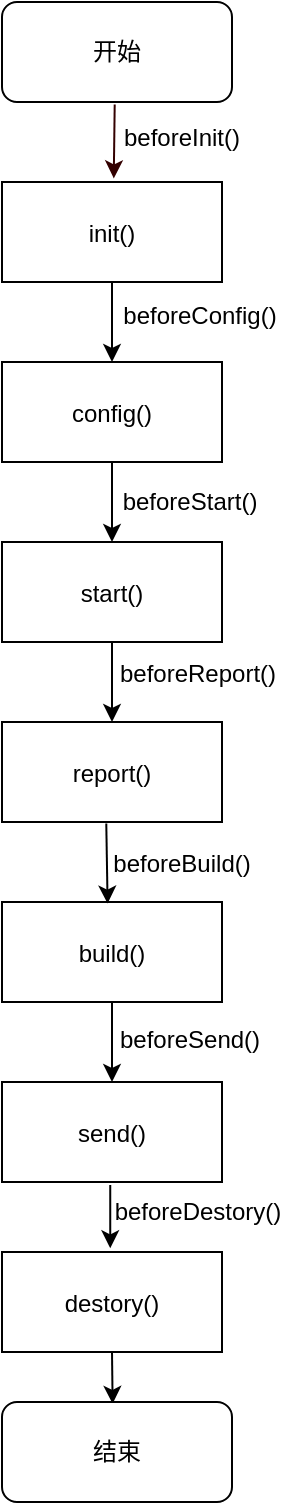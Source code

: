 <mxfile version="21.3.3" type="github">
  <diagram name="第 1 页" id="8pm7guHfuqzJmEeloQiz">
    <mxGraphModel dx="1789" dy="1062" grid="1" gridSize="10" guides="1" tooltips="1" connect="1" arrows="1" fold="1" page="1" pageScale="1" pageWidth="827" pageHeight="1169" math="0" shadow="0">
      <root>
        <mxCell id="0" />
        <mxCell id="1" parent="0" />
        <mxCell id="deVZLYyUcocXkZ-1fiMZ-26" value="" style="edgeStyle=orthogonalEdgeStyle;rounded=0;orthogonalLoop=1;jettySize=auto;html=1;" edge="1" parent="1" source="deVZLYyUcocXkZ-1fiMZ-1" target="deVZLYyUcocXkZ-1fiMZ-4">
          <mxGeometry relative="1" as="geometry" />
        </mxCell>
        <mxCell id="deVZLYyUcocXkZ-1fiMZ-1" value="init()" style="" vertex="1" parent="1">
          <mxGeometry x="350" y="160" width="110" height="50" as="geometry" />
        </mxCell>
        <mxCell id="deVZLYyUcocXkZ-1fiMZ-2" value="" style="endArrow=classic;html=1;rounded=0;strokeColor=#330000;entryX=0.508;entryY=-0.036;entryDx=0;entryDy=0;entryPerimeter=0;exitX=0.49;exitY=1.024;exitDx=0;exitDy=0;exitPerimeter=0;" edge="1" parent="1" source="deVZLYyUcocXkZ-1fiMZ-23" target="deVZLYyUcocXkZ-1fiMZ-1">
          <mxGeometry width="50" height="50" relative="1" as="geometry">
            <mxPoint x="405" y="120" as="sourcePoint" />
            <mxPoint x="685.5" y="332" as="targetPoint" />
          </mxGeometry>
        </mxCell>
        <mxCell id="deVZLYyUcocXkZ-1fiMZ-4" value="config()" style="" vertex="1" parent="1">
          <mxGeometry x="350" y="250" width="110" height="50" as="geometry" />
        </mxCell>
        <mxCell id="deVZLYyUcocXkZ-1fiMZ-5" value="start()" style="" vertex="1" parent="1">
          <mxGeometry x="350" y="340" width="110" height="50" as="geometry" />
        </mxCell>
        <mxCell id="deVZLYyUcocXkZ-1fiMZ-6" value="report()" style="" vertex="1" parent="1">
          <mxGeometry x="350" y="430" width="110" height="50" as="geometry" />
        </mxCell>
        <mxCell id="deVZLYyUcocXkZ-1fiMZ-9" value="" style="endArrow=classic;html=1;rounded=0;exitX=0.5;exitY=1;exitDx=0;exitDy=0;entryX=0.5;entryY=0;entryDx=0;entryDy=0;" edge="1" parent="1" source="deVZLYyUcocXkZ-1fiMZ-4" target="deVZLYyUcocXkZ-1fiMZ-5">
          <mxGeometry width="50" height="50" relative="1" as="geometry">
            <mxPoint x="380" y="510" as="sourcePoint" />
            <mxPoint x="430" y="460" as="targetPoint" />
          </mxGeometry>
        </mxCell>
        <mxCell id="deVZLYyUcocXkZ-1fiMZ-11" value="" style="endArrow=classic;html=1;rounded=0;entryX=0.5;entryY=0;entryDx=0;entryDy=0;exitX=0.5;exitY=1;exitDx=0;exitDy=0;" edge="1" parent="1" source="deVZLYyUcocXkZ-1fiMZ-5" target="deVZLYyUcocXkZ-1fiMZ-6">
          <mxGeometry width="50" height="50" relative="1" as="geometry">
            <mxPoint x="405" y="393" as="sourcePoint" />
            <mxPoint x="405" y="426" as="targetPoint" />
          </mxGeometry>
        </mxCell>
        <mxCell id="deVZLYyUcocXkZ-1fiMZ-13" value="build()" style="" vertex="1" parent="1">
          <mxGeometry x="350" y="520" width="110" height="50" as="geometry" />
        </mxCell>
        <mxCell id="deVZLYyUcocXkZ-1fiMZ-14" value="send()" style="" vertex="1" parent="1">
          <mxGeometry x="350" y="610" width="110" height="50" as="geometry" />
        </mxCell>
        <mxCell id="deVZLYyUcocXkZ-1fiMZ-15" value="" style="endArrow=classic;html=1;rounded=0;entryX=0.5;entryY=0;entryDx=0;entryDy=0;exitX=0.5;exitY=1;exitDx=0;exitDy=0;" edge="1" parent="1" source="deVZLYyUcocXkZ-1fiMZ-13" target="deVZLYyUcocXkZ-1fiMZ-14">
          <mxGeometry width="50" height="50" relative="1" as="geometry">
            <mxPoint x="380" y="740" as="sourcePoint" />
            <mxPoint x="430" y="690" as="targetPoint" />
          </mxGeometry>
        </mxCell>
        <mxCell id="deVZLYyUcocXkZ-1fiMZ-17" value="" style="endArrow=classic;html=1;rounded=0;exitX=0.474;exitY=1.016;exitDx=0;exitDy=0;exitPerimeter=0;entryX=0.48;entryY=0.016;entryDx=0;entryDy=0;entryPerimeter=0;" edge="1" parent="1" source="deVZLYyUcocXkZ-1fiMZ-6" target="deVZLYyUcocXkZ-1fiMZ-13">
          <mxGeometry width="50" height="50" relative="1" as="geometry">
            <mxPoint x="380" y="720" as="sourcePoint" />
            <mxPoint x="430" y="670" as="targetPoint" />
          </mxGeometry>
        </mxCell>
        <mxCell id="deVZLYyUcocXkZ-1fiMZ-19" value="destory()" style="" vertex="1" parent="1">
          <mxGeometry x="350" y="695" width="110" height="50" as="geometry" />
        </mxCell>
        <mxCell id="deVZLYyUcocXkZ-1fiMZ-20" value="" style="endArrow=classic;html=1;rounded=0;exitX=0.492;exitY=1.03;exitDx=0;exitDy=0;exitPerimeter=0;entryX=0.492;entryY=-0.037;entryDx=0;entryDy=0;entryPerimeter=0;" edge="1" parent="1" source="deVZLYyUcocXkZ-1fiMZ-14" target="deVZLYyUcocXkZ-1fiMZ-19">
          <mxGeometry width="50" height="50" relative="1" as="geometry">
            <mxPoint x="330" y="850" as="sourcePoint" />
            <mxPoint x="380" y="800" as="targetPoint" />
          </mxGeometry>
        </mxCell>
        <mxCell id="deVZLYyUcocXkZ-1fiMZ-22" value="" style="endArrow=classic;html=1;rounded=0;exitX=0.5;exitY=1;exitDx=0;exitDy=0;entryX=0.481;entryY=0.018;entryDx=0;entryDy=0;entryPerimeter=0;" edge="1" parent="1" source="deVZLYyUcocXkZ-1fiMZ-19" target="deVZLYyUcocXkZ-1fiMZ-24">
          <mxGeometry width="50" height="50" relative="1" as="geometry">
            <mxPoint x="405" y="940" as="sourcePoint" />
            <mxPoint x="400" y="790" as="targetPoint" />
          </mxGeometry>
        </mxCell>
        <mxCell id="deVZLYyUcocXkZ-1fiMZ-23" value="开始" style="rounded=1;whiteSpace=wrap;html=1;" vertex="1" parent="1">
          <mxGeometry x="350" y="70" width="115" height="50" as="geometry" />
        </mxCell>
        <mxCell id="deVZLYyUcocXkZ-1fiMZ-24" value="结束" style="rounded=1;whiteSpace=wrap;html=1;" vertex="1" parent="1">
          <mxGeometry x="350" y="770" width="115" height="50" as="geometry" />
        </mxCell>
        <mxCell id="deVZLYyUcocXkZ-1fiMZ-25" value="beforeInit()" style="text;html=1;strokeColor=none;fillColor=none;align=center;verticalAlign=middle;whiteSpace=wrap;rounded=0;" vertex="1" parent="1">
          <mxGeometry x="400" y="123" width="80" height="30" as="geometry" />
        </mxCell>
        <mxCell id="deVZLYyUcocXkZ-1fiMZ-27" value="beforeConfig()" style="text;html=1;strokeColor=none;fillColor=none;align=center;verticalAlign=middle;whiteSpace=wrap;rounded=0;" vertex="1" parent="1">
          <mxGeometry x="419" y="212" width="60" height="30" as="geometry" />
        </mxCell>
        <mxCell id="deVZLYyUcocXkZ-1fiMZ-28" value="beforeStart()" style="text;html=1;strokeColor=none;fillColor=none;align=center;verticalAlign=middle;whiteSpace=wrap;rounded=0;" vertex="1" parent="1">
          <mxGeometry x="414" y="305" width="60" height="30" as="geometry" />
        </mxCell>
        <mxCell id="deVZLYyUcocXkZ-1fiMZ-29" value="beforeReport()" style="text;html=1;strokeColor=none;fillColor=none;align=center;verticalAlign=middle;whiteSpace=wrap;rounded=0;" vertex="1" parent="1">
          <mxGeometry x="418" y="391" width="60" height="30" as="geometry" />
        </mxCell>
        <mxCell id="deVZLYyUcocXkZ-1fiMZ-30" value="beforeBuild()" style="text;html=1;strokeColor=none;fillColor=none;align=center;verticalAlign=middle;whiteSpace=wrap;rounded=0;" vertex="1" parent="1">
          <mxGeometry x="410" y="486" width="60" height="30" as="geometry" />
        </mxCell>
        <mxCell id="deVZLYyUcocXkZ-1fiMZ-32" value="beforeSend()" style="text;html=1;strokeColor=none;fillColor=none;align=center;verticalAlign=middle;whiteSpace=wrap;rounded=0;" vertex="1" parent="1">
          <mxGeometry x="414" y="574" width="60" height="30" as="geometry" />
        </mxCell>
        <mxCell id="deVZLYyUcocXkZ-1fiMZ-34" value="beforeDestory()" style="text;html=1;strokeColor=none;fillColor=none;align=center;verticalAlign=middle;whiteSpace=wrap;rounded=0;" vertex="1" parent="1">
          <mxGeometry x="418" y="660" width="60" height="30" as="geometry" />
        </mxCell>
      </root>
    </mxGraphModel>
  </diagram>
</mxfile>

